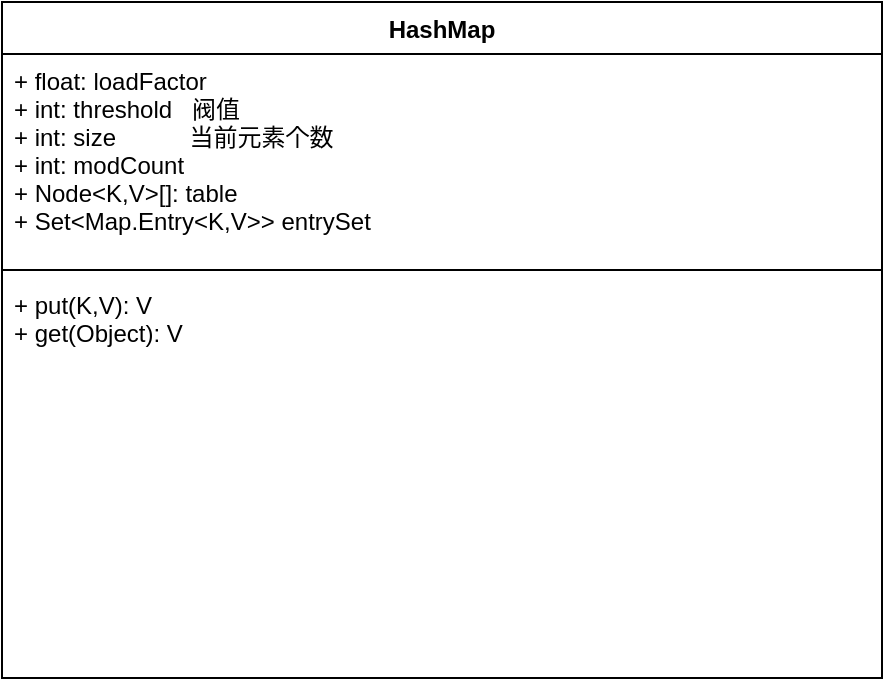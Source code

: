 <mxfile version="20.2.7" type="github" pages="3">
  <diagram id="oE2_1I7N5nSIbNqHSl13" name="UML">
    <mxGraphModel dx="1186" dy="653" grid="1" gridSize="10" guides="1" tooltips="1" connect="1" arrows="1" fold="1" page="1" pageScale="1" pageWidth="827" pageHeight="1169" math="0" shadow="0">
      <root>
        <mxCell id="0" />
        <mxCell id="1" parent="0" />
        <mxCell id="H5zos54c4SpsF4I4KSYb-1" value="HashMap" style="swimlane;fontStyle=1;align=center;verticalAlign=top;childLayout=stackLayout;horizontal=1;startSize=26;horizontalStack=0;resizeParent=1;resizeParentMax=0;resizeLast=0;collapsible=1;marginBottom=0;" parent="1" vertex="1">
          <mxGeometry x="330" y="290" width="440" height="338" as="geometry" />
        </mxCell>
        <mxCell id="H5zos54c4SpsF4I4KSYb-2" value="+ float: loadFactor&#xa;+ int: threshold   阀值&#xa;+ int: size           当前元素个数&#xa;+ int: modCount&#xa;+ Node&lt;K,V&gt;[]: table&#xa;+ Set&lt;Map.Entry&lt;K,V&gt;&gt; entrySet" style="text;strokeColor=none;fillColor=none;align=left;verticalAlign=top;spacingLeft=4;spacingRight=4;overflow=hidden;rotatable=0;points=[[0,0.5],[1,0.5]];portConstraint=eastwest;" parent="H5zos54c4SpsF4I4KSYb-1" vertex="1">
          <mxGeometry y="26" width="440" height="104" as="geometry" />
        </mxCell>
        <mxCell id="H5zos54c4SpsF4I4KSYb-3" value="" style="line;strokeWidth=1;fillColor=none;align=left;verticalAlign=middle;spacingTop=-1;spacingLeft=3;spacingRight=3;rotatable=0;labelPosition=right;points=[];portConstraint=eastwest;" parent="H5zos54c4SpsF4I4KSYb-1" vertex="1">
          <mxGeometry y="130" width="440" height="8" as="geometry" />
        </mxCell>
        <mxCell id="H5zos54c4SpsF4I4KSYb-4" value="+ put(K,V): V&#xa;+ get(Object): V " style="text;strokeColor=none;fillColor=none;align=left;verticalAlign=top;spacingLeft=4;spacingRight=4;overflow=hidden;rotatable=0;points=[[0,0.5],[1,0.5]];portConstraint=eastwest;" parent="H5zos54c4SpsF4I4KSYb-1" vertex="1">
          <mxGeometry y="138" width="440" height="200" as="geometry" />
        </mxCell>
      </root>
    </mxGraphModel>
  </diagram>
  <diagram id="g6DwlqotJYV2SGOiSlwl" name="putVal">
    <mxGraphModel dx="2013" dy="653" grid="1" gridSize="10" guides="1" tooltips="1" connect="1" arrows="1" fold="1" page="1" pageScale="1" pageWidth="827" pageHeight="1169" math="0" shadow="0">
      <root>
        <mxCell id="0" />
        <mxCell id="1" parent="0" />
        <mxCell id="I7VolOuyJf7Wvv-ecBtf-3" style="edgeStyle=orthogonalEdgeStyle;rounded=0;orthogonalLoop=1;jettySize=auto;html=1;entryX=0.5;entryY=0;entryDx=0;entryDy=0;" edge="1" parent="1" source="L0MCmPdgNGlEuRcipLMO-1" target="I7VolOuyJf7Wvv-ecBtf-1">
          <mxGeometry relative="1" as="geometry" />
        </mxCell>
        <mxCell id="L0MCmPdgNGlEuRcipLMO-1" value="start" style="whiteSpace=wrap;html=1;" parent="1" vertex="1">
          <mxGeometry x="350" y="150" width="120" height="60" as="geometry" />
        </mxCell>
        <mxCell id="I7VolOuyJf7Wvv-ecBtf-4" style="edgeStyle=orthogonalEdgeStyle;rounded=0;orthogonalLoop=1;jettySize=auto;html=1;entryX=0.5;entryY=0;entryDx=0;entryDy=0;" edge="1" parent="1" source="I7VolOuyJf7Wvv-ecBtf-1" target="I7VolOuyJf7Wvv-ecBtf-2">
          <mxGeometry relative="1" as="geometry" />
        </mxCell>
        <mxCell id="I7VolOuyJf7Wvv-ecBtf-5" value="否" style="edgeLabel;html=1;align=center;verticalAlign=middle;resizable=0;points=[];" vertex="1" connectable="0" parent="I7VolOuyJf7Wvv-ecBtf-4">
          <mxGeometry x="-0.032" y="3" relative="1" as="geometry">
            <mxPoint as="offset" />
          </mxGeometry>
        </mxCell>
        <mxCell id="I7VolOuyJf7Wvv-ecBtf-7" style="edgeStyle=orthogonalEdgeStyle;rounded=0;orthogonalLoop=1;jettySize=auto;html=1;entryX=0.5;entryY=0;entryDx=0;entryDy=0;" edge="1" parent="1" source="I7VolOuyJf7Wvv-ecBtf-1" target="I7VolOuyJf7Wvv-ecBtf-6">
          <mxGeometry relative="1" as="geometry" />
        </mxCell>
        <mxCell id="I7VolOuyJf7Wvv-ecBtf-22" value="是" style="edgeLabel;html=1;align=center;verticalAlign=middle;resizable=0;points=[];" vertex="1" connectable="0" parent="I7VolOuyJf7Wvv-ecBtf-7">
          <mxGeometry x="-0.375" relative="1" as="geometry">
            <mxPoint as="offset" />
          </mxGeometry>
        </mxCell>
        <mxCell id="I7VolOuyJf7Wvv-ecBtf-1" value="是否已初始化" style="rhombus;whiteSpace=wrap;html=1;" vertex="1" parent="1">
          <mxGeometry x="350" y="290" width="120" height="100" as="geometry" />
        </mxCell>
        <mxCell id="I7VolOuyJf7Wvv-ecBtf-8" style="edgeStyle=orthogonalEdgeStyle;rounded=0;orthogonalLoop=1;jettySize=auto;html=1;entryX=0;entryY=0.5;entryDx=0;entryDy=0;" edge="1" parent="1" source="I7VolOuyJf7Wvv-ecBtf-2" target="I7VolOuyJf7Wvv-ecBtf-6">
          <mxGeometry relative="1" as="geometry" />
        </mxCell>
        <mxCell id="I7VolOuyJf7Wvv-ecBtf-2" value="resize()&lt;br&gt;初始化" style="whiteSpace=wrap;html=1;" vertex="1" parent="1">
          <mxGeometry x="100" y="450" width="120" height="60" as="geometry" />
        </mxCell>
        <mxCell id="I7VolOuyJf7Wvv-ecBtf-13" style="edgeStyle=orthogonalEdgeStyle;rounded=0;orthogonalLoop=1;jettySize=auto;html=1;" edge="1" parent="1" source="I7VolOuyJf7Wvv-ecBtf-6" target="I7VolOuyJf7Wvv-ecBtf-9">
          <mxGeometry relative="1" as="geometry" />
        </mxCell>
        <mxCell id="I7VolOuyJf7Wvv-ecBtf-21" value="是" style="edgeLabel;html=1;align=center;verticalAlign=middle;resizable=0;points=[];" vertex="1" connectable="0" parent="I7VolOuyJf7Wvv-ecBtf-13">
          <mxGeometry x="-0.145" y="4" relative="1" as="geometry">
            <mxPoint y="1" as="offset" />
          </mxGeometry>
        </mxCell>
        <mxCell id="I7VolOuyJf7Wvv-ecBtf-26" style="edgeStyle=orthogonalEdgeStyle;rounded=0;orthogonalLoop=1;jettySize=auto;html=1;entryX=0.5;entryY=0;entryDx=0;entryDy=0;fontFamily=Helvetica;fontSize=12;fontColor=default;" edge="1" parent="1" source="I7VolOuyJf7Wvv-ecBtf-6" target="I7VolOuyJf7Wvv-ecBtf-23">
          <mxGeometry relative="1" as="geometry" />
        </mxCell>
        <mxCell id="I7VolOuyJf7Wvv-ecBtf-27" value="否" style="edgeLabel;html=1;align=center;verticalAlign=middle;resizable=0;points=[];fontSize=12;fontFamily=Helvetica;fontColor=default;" vertex="1" connectable="0" parent="I7VolOuyJf7Wvv-ecBtf-26">
          <mxGeometry x="0.069" y="3" relative="1" as="geometry">
            <mxPoint y="1" as="offset" />
          </mxGeometry>
        </mxCell>
        <mxCell id="I7VolOuyJf7Wvv-ecBtf-6" value="根据hash值找到该槽位的头节点p是否为空值" style="rhombus;whiteSpace=wrap;html=1;" vertex="1" parent="1">
          <mxGeometry x="350" y="430" width="120" height="100" as="geometry" />
        </mxCell>
        <mxCell id="I7VolOuyJf7Wvv-ecBtf-14" style="edgeStyle=orthogonalEdgeStyle;rounded=0;orthogonalLoop=1;jettySize=auto;html=1;" edge="1" parent="1" source="I7VolOuyJf7Wvv-ecBtf-9" target="I7VolOuyJf7Wvv-ecBtf-10">
          <mxGeometry relative="1" as="geometry" />
        </mxCell>
        <mxCell id="I7VolOuyJf7Wvv-ecBtf-9" value="构建节点，把该槽位头节点设置为该节点" style="whiteSpace=wrap;html=1;" vertex="1" parent="1">
          <mxGeometry x="660" y="450" width="120" height="60" as="geometry" />
        </mxCell>
        <mxCell id="I7VolOuyJf7Wvv-ecBtf-15" style="edgeStyle=orthogonalEdgeStyle;rounded=0;orthogonalLoop=1;jettySize=auto;html=1;" edge="1" parent="1" source="I7VolOuyJf7Wvv-ecBtf-10" target="I7VolOuyJf7Wvv-ecBtf-11">
          <mxGeometry relative="1" as="geometry" />
        </mxCell>
        <mxCell id="I7VolOuyJf7Wvv-ecBtf-10" value="++modCount&lt;br&gt;++size" style="whiteSpace=wrap;html=1;" vertex="1" parent="1">
          <mxGeometry x="660" y="650" width="120" height="60" as="geometry" />
        </mxCell>
        <mxCell id="I7VolOuyJf7Wvv-ecBtf-16" style="edgeStyle=orthogonalEdgeStyle;rounded=0;orthogonalLoop=1;jettySize=auto;html=1;entryX=0.5;entryY=0;entryDx=0;entryDy=0;" edge="1" parent="1" source="I7VolOuyJf7Wvv-ecBtf-11" target="I7VolOuyJf7Wvv-ecBtf-12">
          <mxGeometry relative="1" as="geometry" />
        </mxCell>
        <mxCell id="I7VolOuyJf7Wvv-ecBtf-11" value="当前元素总数大于阀值&lt;br&gt;size&amp;gt;threshold" style="rhombus;whiteSpace=wrap;html=1;" vertex="1" parent="1">
          <mxGeometry x="660" y="800" width="120" height="100" as="geometry" />
        </mxCell>
        <mxCell id="I7VolOuyJf7Wvv-ecBtf-18" style="edgeStyle=orthogonalEdgeStyle;rounded=0;orthogonalLoop=1;jettySize=auto;html=1;entryX=0.5;entryY=0;entryDx=0;entryDy=0;" edge="1" parent="1" source="I7VolOuyJf7Wvv-ecBtf-12" target="I7VolOuyJf7Wvv-ecBtf-17">
          <mxGeometry relative="1" as="geometry" />
        </mxCell>
        <mxCell id="I7VolOuyJf7Wvv-ecBtf-12" value="resize()&lt;br&gt;扩容" style="whiteSpace=wrap;html=1;" vertex="1" parent="1">
          <mxGeometry x="660" y="1020" width="120" height="60" as="geometry" />
        </mxCell>
        <mxCell id="I7VolOuyJf7Wvv-ecBtf-20" style="edgeStyle=orthogonalEdgeStyle;rounded=0;orthogonalLoop=1;jettySize=auto;html=1;entryX=0.5;entryY=0;entryDx=0;entryDy=0;" edge="1" parent="1" source="I7VolOuyJf7Wvv-ecBtf-17" target="I7VolOuyJf7Wvv-ecBtf-19">
          <mxGeometry relative="1" as="geometry" />
        </mxCell>
        <mxCell id="I7VolOuyJf7Wvv-ecBtf-17" value="afterNodeInsertion&lt;br&gt;插入节点后处理回调，在HashMap中没有覆盖该方法。" style="whiteSpace=wrap;html=1;" vertex="1" parent="1">
          <mxGeometry x="660" y="1210" width="120" height="60" as="geometry" />
        </mxCell>
        <mxCell id="I7VolOuyJf7Wvv-ecBtf-76" style="edgeStyle=orthogonalEdgeStyle;rounded=0;orthogonalLoop=1;jettySize=auto;html=1;entryX=1;entryY=0.5;entryDx=0;entryDy=0;fontFamily=Helvetica;fontSize=12;fontColor=default;" edge="1" parent="1" source="I7VolOuyJf7Wvv-ecBtf-19" target="I7VolOuyJf7Wvv-ecBtf-74">
          <mxGeometry relative="1" as="geometry">
            <Array as="points">
              <mxPoint x="720" y="2080" />
            </Array>
          </mxGeometry>
        </mxCell>
        <mxCell id="I7VolOuyJf7Wvv-ecBtf-19" value="返回null" style="whiteSpace=wrap;html=1;" vertex="1" parent="1">
          <mxGeometry x="660" y="1430" width="120" height="60" as="geometry" />
        </mxCell>
        <mxCell id="I7VolOuyJf7Wvv-ecBtf-28" style="edgeStyle=orthogonalEdgeStyle;rounded=0;orthogonalLoop=1;jettySize=auto;html=1;fontFamily=Helvetica;fontSize=12;fontColor=default;entryX=0.5;entryY=0;entryDx=0;entryDy=0;" edge="1" parent="1" source="I7VolOuyJf7Wvv-ecBtf-23" target="I7VolOuyJf7Wvv-ecBtf-53">
          <mxGeometry relative="1" as="geometry">
            <mxPoint x="20" y="710" as="targetPoint" />
          </mxGeometry>
        </mxCell>
        <mxCell id="I7VolOuyJf7Wvv-ecBtf-30" value="是" style="edgeLabel;html=1;align=center;verticalAlign=middle;resizable=0;points=[];fontSize=12;fontFamily=Helvetica;fontColor=default;" vertex="1" connectable="0" parent="I7VolOuyJf7Wvv-ecBtf-28">
          <mxGeometry x="-0.271" y="-2" relative="1" as="geometry">
            <mxPoint as="offset" />
          </mxGeometry>
        </mxCell>
        <mxCell id="I7VolOuyJf7Wvv-ecBtf-31" style="edgeStyle=orthogonalEdgeStyle;rounded=0;orthogonalLoop=1;jettySize=auto;html=1;entryX=0.5;entryY=0;entryDx=0;entryDy=0;fontFamily=Helvetica;fontSize=12;fontColor=default;" edge="1" parent="1" source="I7VolOuyJf7Wvv-ecBtf-23" target="I7VolOuyJf7Wvv-ecBtf-32">
          <mxGeometry relative="1" as="geometry">
            <mxPoint x="361.5" y="960" as="targetPoint" />
          </mxGeometry>
        </mxCell>
        <mxCell id="I7VolOuyJf7Wvv-ecBtf-34" value="否" style="edgeLabel;html=1;align=center;verticalAlign=middle;resizable=0;points=[];fontSize=12;fontFamily=Helvetica;fontColor=default;" vertex="1" connectable="0" parent="I7VolOuyJf7Wvv-ecBtf-31">
          <mxGeometry x="-0.17" y="1" relative="1" as="geometry">
            <mxPoint as="offset" />
          </mxGeometry>
        </mxCell>
        <mxCell id="I7VolOuyJf7Wvv-ecBtf-23" value="p节点的hash和equals判断是否和插入值的key都相等" style="rhombus;whiteSpace=wrap;html=1;" vertex="1" parent="1">
          <mxGeometry x="350" y="660" width="120" height="100" as="geometry" />
        </mxCell>
        <mxCell id="I7VolOuyJf7Wvv-ecBtf-44" value="否" style="edgeStyle=orthogonalEdgeStyle;rounded=0;orthogonalLoop=1;jettySize=auto;html=1;entryX=0.5;entryY=0;entryDx=0;entryDy=0;fontFamily=Helvetica;fontSize=12;fontColor=default;" edge="1" parent="1" source="I7VolOuyJf7Wvv-ecBtf-32" target="I7VolOuyJf7Wvv-ecBtf-35">
          <mxGeometry relative="1" as="geometry" />
        </mxCell>
        <mxCell id="I7VolOuyJf7Wvv-ecBtf-78" style="edgeStyle=orthogonalEdgeStyle;rounded=0;orthogonalLoop=1;jettySize=auto;html=1;entryX=1;entryY=0.5;entryDx=0;entryDy=0;fontFamily=Helvetica;fontSize=12;fontColor=default;" edge="1" parent="1" source="I7VolOuyJf7Wvv-ecBtf-32" target="I7VolOuyJf7Wvv-ecBtf-77">
          <mxGeometry relative="1" as="geometry" />
        </mxCell>
        <mxCell id="I7VolOuyJf7Wvv-ecBtf-79" value="是" style="edgeLabel;html=1;align=center;verticalAlign=middle;resizable=0;points=[];fontSize=12;fontFamily=Helvetica;fontColor=default;" vertex="1" connectable="0" parent="I7VolOuyJf7Wvv-ecBtf-78">
          <mxGeometry x="0.157" relative="1" as="geometry">
            <mxPoint as="offset" />
          </mxGeometry>
        </mxCell>
        <mxCell id="I7VolOuyJf7Wvv-ecBtf-32" value="p节点类型是否为树节点类型" style="rhombus;whiteSpace=wrap;html=1;" vertex="1" parent="1">
          <mxGeometry x="350" y="860" width="120" height="100" as="geometry" />
        </mxCell>
        <mxCell id="I7VolOuyJf7Wvv-ecBtf-45" style="edgeStyle=orthogonalEdgeStyle;rounded=0;orthogonalLoop=1;jettySize=auto;html=1;entryX=0.5;entryY=0;entryDx=0;entryDy=0;fontFamily=Helvetica;fontSize=12;fontColor=default;" edge="1" parent="1" source="I7VolOuyJf7Wvv-ecBtf-35" target="I7VolOuyJf7Wvv-ecBtf-37">
          <mxGeometry relative="1" as="geometry" />
        </mxCell>
        <mxCell id="I7VolOuyJf7Wvv-ecBtf-35" value="取p的下一节点next，记录为e，并记录链长度binCount" style="whiteSpace=wrap;html=1;fontFamily=Helvetica;fontSize=12;fontColor=default;" vertex="1" parent="1">
          <mxGeometry x="350" y="1030" width="120" height="60" as="geometry" />
        </mxCell>
        <mxCell id="I7VolOuyJf7Wvv-ecBtf-41" style="edgeStyle=orthogonalEdgeStyle;rounded=0;orthogonalLoop=1;jettySize=auto;html=1;entryX=0.5;entryY=0;entryDx=0;entryDy=0;fontFamily=Helvetica;fontSize=12;fontColor=default;" edge="1" parent="1" source="I7VolOuyJf7Wvv-ecBtf-37" target="I7VolOuyJf7Wvv-ecBtf-38">
          <mxGeometry relative="1" as="geometry" />
        </mxCell>
        <mxCell id="I7VolOuyJf7Wvv-ecBtf-43" value="是" style="edgeLabel;html=1;align=center;verticalAlign=middle;resizable=0;points=[];fontSize=12;fontFamily=Helvetica;fontColor=default;" vertex="1" connectable="0" parent="I7VolOuyJf7Wvv-ecBtf-41">
          <mxGeometry x="-0.136" y="-1" relative="1" as="geometry">
            <mxPoint y="1" as="offset" />
          </mxGeometry>
        </mxCell>
        <mxCell id="I7VolOuyJf7Wvv-ecBtf-50" style="edgeStyle=orthogonalEdgeStyle;rounded=0;orthogonalLoop=1;jettySize=auto;html=1;entryX=1;entryY=0.5;entryDx=0;entryDy=0;fontFamily=Helvetica;fontSize=12;fontColor=default;" edge="1" parent="1" source="I7VolOuyJf7Wvv-ecBtf-37" target="I7VolOuyJf7Wvv-ecBtf-49">
          <mxGeometry relative="1" as="geometry" />
        </mxCell>
        <mxCell id="I7VolOuyJf7Wvv-ecBtf-51" value="否" style="edgeLabel;html=1;align=center;verticalAlign=middle;resizable=0;points=[];fontSize=12;fontFamily=Helvetica;fontColor=default;" vertex="1" connectable="0" parent="I7VolOuyJf7Wvv-ecBtf-50">
          <mxGeometry x="-0.182" y="1" relative="1" as="geometry">
            <mxPoint as="offset" />
          </mxGeometry>
        </mxCell>
        <mxCell id="I7VolOuyJf7Wvv-ecBtf-37" value="e为空节点" style="rhombus;whiteSpace=wrap;html=1;" vertex="1" parent="1">
          <mxGeometry x="350" y="1180" width="120" height="100" as="geometry" />
        </mxCell>
        <mxCell id="I7VolOuyJf7Wvv-ecBtf-42" style="edgeStyle=orthogonalEdgeStyle;rounded=0;orthogonalLoop=1;jettySize=auto;html=1;fontFamily=Helvetica;fontSize=12;fontColor=default;" edge="1" parent="1" source="I7VolOuyJf7Wvv-ecBtf-38" target="I7VolOuyJf7Wvv-ecBtf-39">
          <mxGeometry relative="1" as="geometry" />
        </mxCell>
        <mxCell id="I7VolOuyJf7Wvv-ecBtf-38" value="用插入的key，value构造一个节点，并把该节点赋值给p的next，即添加到链尾" style="whiteSpace=wrap;html=1;fontFamily=Helvetica;fontSize=12;fontColor=default;" vertex="1" parent="1">
          <mxGeometry x="350" y="1390" width="120" height="60" as="geometry" />
        </mxCell>
        <mxCell id="I7VolOuyJf7Wvv-ecBtf-47" style="edgeStyle=orthogonalEdgeStyle;rounded=0;orthogonalLoop=1;jettySize=auto;html=1;entryX=0.5;entryY=0;entryDx=0;entryDy=0;fontFamily=Helvetica;fontSize=12;fontColor=default;" edge="1" parent="1" source="I7VolOuyJf7Wvv-ecBtf-39" target="I7VolOuyJf7Wvv-ecBtf-46">
          <mxGeometry relative="1" as="geometry" />
        </mxCell>
        <mxCell id="I7VolOuyJf7Wvv-ecBtf-48" value="是" style="edgeLabel;html=1;align=center;verticalAlign=middle;resizable=0;points=[];fontSize=12;fontFamily=Helvetica;fontColor=default;" vertex="1" connectable="0" parent="I7VolOuyJf7Wvv-ecBtf-47">
          <mxGeometry x="0.011" y="4" relative="1" as="geometry">
            <mxPoint y="1" as="offset" />
          </mxGeometry>
        </mxCell>
        <mxCell id="I7VolOuyJf7Wvv-ecBtf-71" style="edgeStyle=orthogonalEdgeStyle;rounded=0;orthogonalLoop=1;jettySize=auto;html=1;entryX=1;entryY=0.5;entryDx=0;entryDy=0;fontFamily=Helvetica;fontSize=12;fontColor=default;" edge="1" parent="1" source="I7VolOuyJf7Wvv-ecBtf-39" target="I7VolOuyJf7Wvv-ecBtf-60">
          <mxGeometry relative="1" as="geometry">
            <Array as="points">
              <mxPoint x="80" y="1570" />
              <mxPoint x="80" y="1410" />
            </Array>
          </mxGeometry>
        </mxCell>
        <mxCell id="I7VolOuyJf7Wvv-ecBtf-72" value="否" style="edgeLabel;html=1;align=center;verticalAlign=middle;resizable=0;points=[];fontSize=12;fontFamily=Helvetica;fontColor=default;" vertex="1" connectable="0" parent="I7VolOuyJf7Wvv-ecBtf-71">
          <mxGeometry x="-0.38" y="-2" relative="1" as="geometry">
            <mxPoint as="offset" />
          </mxGeometry>
        </mxCell>
        <mxCell id="I7VolOuyJf7Wvv-ecBtf-39" value="是否超出链长阀值&lt;br&gt;binCount&amp;gt;=TREEIFY_SHOLD - 1" style="rhombus;whiteSpace=wrap;html=1;" vertex="1" parent="1">
          <mxGeometry x="350" y="1520" width="120" height="100" as="geometry" />
        </mxCell>
        <mxCell id="I7VolOuyJf7Wvv-ecBtf-73" style="edgeStyle=orthogonalEdgeStyle;rounded=0;orthogonalLoop=1;jettySize=auto;html=1;entryX=1;entryY=0.5;entryDx=0;entryDy=0;fontFamily=Helvetica;fontSize=12;fontColor=default;" edge="1" parent="1" source="I7VolOuyJf7Wvv-ecBtf-46" target="I7VolOuyJf7Wvv-ecBtf-60">
          <mxGeometry relative="1" as="geometry">
            <Array as="points">
              <mxPoint x="80" y="1740" />
              <mxPoint x="80" y="1410" />
            </Array>
          </mxGeometry>
        </mxCell>
        <mxCell id="I7VolOuyJf7Wvv-ecBtf-46" value="将该链重构成红黑树" style="whiteSpace=wrap;html=1;fontFamily=Helvetica;fontSize=12;fontColor=default;" vertex="1" parent="1">
          <mxGeometry x="350" y="1710" width="120" height="60" as="geometry" />
        </mxCell>
        <mxCell id="I7VolOuyJf7Wvv-ecBtf-54" style="edgeStyle=orthogonalEdgeStyle;rounded=0;orthogonalLoop=1;jettySize=auto;html=1;entryX=1;entryY=0.5;entryDx=0;entryDy=0;fontFamily=Helvetica;fontSize=12;fontColor=default;" edge="1" parent="1" source="I7VolOuyJf7Wvv-ecBtf-49" target="I7VolOuyJf7Wvv-ecBtf-60">
          <mxGeometry relative="1" as="geometry" />
        </mxCell>
        <mxCell id="I7VolOuyJf7Wvv-ecBtf-55" value="是" style="edgeLabel;html=1;align=center;verticalAlign=middle;resizable=0;points=[];fontSize=12;fontFamily=Helvetica;fontColor=default;" vertex="1" connectable="0" parent="I7VolOuyJf7Wvv-ecBtf-54">
          <mxGeometry x="0.089" y="-2" relative="1" as="geometry">
            <mxPoint as="offset" />
          </mxGeometry>
        </mxCell>
        <mxCell id="I7VolOuyJf7Wvv-ecBtf-81" style="edgeStyle=orthogonalEdgeStyle;rounded=0;orthogonalLoop=1;jettySize=auto;html=1;exitX=0.5;exitY=0;exitDx=0;exitDy=0;entryX=0.5;entryY=1;entryDx=0;entryDy=0;fontFamily=Helvetica;fontSize=12;fontColor=default;" edge="1" parent="1" source="I7VolOuyJf7Wvv-ecBtf-49" target="I7VolOuyJf7Wvv-ecBtf-80">
          <mxGeometry relative="1" as="geometry" />
        </mxCell>
        <mxCell id="I7VolOuyJf7Wvv-ecBtf-83" value="否" style="edgeLabel;html=1;align=center;verticalAlign=middle;resizable=0;points=[];fontSize=12;fontFamily=Helvetica;fontColor=default;" vertex="1" connectable="0" parent="I7VolOuyJf7Wvv-ecBtf-81">
          <mxGeometry x="0.2" y="1" relative="1" as="geometry">
            <mxPoint as="offset" />
          </mxGeometry>
        </mxCell>
        <mxCell id="I7VolOuyJf7Wvv-ecBtf-49" value="e节点的hash和equals判断是否和插入值的key都相等" style="rhombus;whiteSpace=wrap;html=1;" vertex="1" parent="1">
          <mxGeometry x="120" y="1180" width="120" height="100" as="geometry" />
        </mxCell>
        <mxCell id="I7VolOuyJf7Wvv-ecBtf-63" style="edgeStyle=orthogonalEdgeStyle;rounded=0;orthogonalLoop=1;jettySize=auto;html=1;fontFamily=Helvetica;fontSize=12;fontColor=default;" edge="1" parent="1" source="I7VolOuyJf7Wvv-ecBtf-53" target="I7VolOuyJf7Wvv-ecBtf-60">
          <mxGeometry relative="1" as="geometry" />
        </mxCell>
        <mxCell id="I7VolOuyJf7Wvv-ecBtf-53" value="将该节点记录为e" style="whiteSpace=wrap;html=1;fontFamily=Helvetica;fontSize=12;fontColor=default;" vertex="1" parent="1">
          <mxGeometry x="-110" y="810" width="120" height="60" as="geometry" />
        </mxCell>
        <mxCell id="I7VolOuyJf7Wvv-ecBtf-64" style="edgeStyle=orthogonalEdgeStyle;rounded=0;orthogonalLoop=1;jettySize=auto;html=1;entryX=0.5;entryY=0;entryDx=0;entryDy=0;fontFamily=Helvetica;fontSize=12;fontColor=default;" edge="1" parent="1" source="I7VolOuyJf7Wvv-ecBtf-60" target="I7VolOuyJf7Wvv-ecBtf-62">
          <mxGeometry relative="1" as="geometry" />
        </mxCell>
        <mxCell id="I7VolOuyJf7Wvv-ecBtf-67" value="否" style="edgeLabel;html=1;align=center;verticalAlign=middle;resizable=0;points=[];fontSize=12;fontFamily=Helvetica;fontColor=default;" vertex="1" connectable="0" parent="I7VolOuyJf7Wvv-ecBtf-64">
          <mxGeometry x="0.017" y="-1" relative="1" as="geometry">
            <mxPoint as="offset" />
          </mxGeometry>
        </mxCell>
        <mxCell id="I7VolOuyJf7Wvv-ecBtf-69" style="edgeStyle=orthogonalEdgeStyle;rounded=0;orthogonalLoop=1;jettySize=auto;html=1;fontFamily=Helvetica;fontSize=12;fontColor=default;entryX=0;entryY=0.5;entryDx=0;entryDy=0;" edge="1" parent="1" source="I7VolOuyJf7Wvv-ecBtf-60" target="I7VolOuyJf7Wvv-ecBtf-10">
          <mxGeometry relative="1" as="geometry">
            <mxPoint x="600" y="980" as="targetPoint" />
            <Array as="points">
              <mxPoint x="-50" y="1470" />
              <mxPoint x="610" y="1470" />
              <mxPoint x="610" y="680" />
            </Array>
          </mxGeometry>
        </mxCell>
        <mxCell id="I7VolOuyJf7Wvv-ecBtf-70" value="是" style="edgeLabel;html=1;align=center;verticalAlign=middle;resizable=0;points=[];fontSize=12;fontFamily=Helvetica;fontColor=default;" vertex="1" connectable="0" parent="I7VolOuyJf7Wvv-ecBtf-69">
          <mxGeometry x="-0.666" relative="1" as="geometry">
            <mxPoint y="1" as="offset" />
          </mxGeometry>
        </mxCell>
        <mxCell id="I7VolOuyJf7Wvv-ecBtf-60" value="e是否为空节点" style="rhombus;whiteSpace=wrap;html=1;" vertex="1" parent="1">
          <mxGeometry x="-110" y="1360" width="120" height="100" as="geometry" />
        </mxCell>
        <mxCell id="I7VolOuyJf7Wvv-ecBtf-66" style="edgeStyle=orthogonalEdgeStyle;rounded=0;orthogonalLoop=1;jettySize=auto;html=1;entryX=0.5;entryY=0;entryDx=0;entryDy=0;fontFamily=Helvetica;fontSize=12;fontColor=default;" edge="1" parent="1" source="I7VolOuyJf7Wvv-ecBtf-62" target="I7VolOuyJf7Wvv-ecBtf-65">
          <mxGeometry relative="1" as="geometry" />
        </mxCell>
        <mxCell id="I7VolOuyJf7Wvv-ecBtf-68" value="符合" style="edgeLabel;html=1;align=center;verticalAlign=middle;resizable=0;points=[];fontSize=12;fontFamily=Helvetica;fontColor=default;" vertex="1" connectable="0" parent="I7VolOuyJf7Wvv-ecBtf-66">
          <mxGeometry x="-0.263" y="3" relative="1" as="geometry">
            <mxPoint as="offset" />
          </mxGeometry>
        </mxCell>
        <mxCell id="I7VolOuyJf7Wvv-ecBtf-62" value="e.value为空或onlyIfAbsent == false" style="rhombus;whiteSpace=wrap;html=1;" vertex="1" parent="1">
          <mxGeometry x="-110" y="1520" width="120" height="100" as="geometry" />
        </mxCell>
        <mxCell id="I7VolOuyJf7Wvv-ecBtf-75" style="edgeStyle=orthogonalEdgeStyle;rounded=0;orthogonalLoop=1;jettySize=auto;html=1;entryX=0;entryY=0.5;entryDx=0;entryDy=0;fontFamily=Helvetica;fontSize=12;fontColor=default;" edge="1" parent="1" source="I7VolOuyJf7Wvv-ecBtf-65" target="I7VolOuyJf7Wvv-ecBtf-74">
          <mxGeometry relative="1" as="geometry" />
        </mxCell>
        <mxCell id="I7VolOuyJf7Wvv-ecBtf-65" value="用value替换e.value&lt;br&gt;并返回旧的value值" style="whiteSpace=wrap;html=1;fontFamily=Helvetica;fontSize=12;fontColor=default;" vertex="1" parent="1">
          <mxGeometry x="-110" y="1700" width="120" height="60" as="geometry" />
        </mxCell>
        <mxCell id="I7VolOuyJf7Wvv-ecBtf-74" value="end" style="whiteSpace=wrap;html=1;fontFamily=Helvetica;fontSize=12;fontColor=default;" vertex="1" parent="1">
          <mxGeometry x="-30" y="2050" width="120" height="60" as="geometry" />
        </mxCell>
        <mxCell id="I7VolOuyJf7Wvv-ecBtf-84" style="edgeStyle=orthogonalEdgeStyle;rounded=0;orthogonalLoop=1;jettySize=auto;html=1;entryX=0.5;entryY=0;entryDx=0;entryDy=0;fontFamily=Helvetica;fontSize=12;fontColor=default;" edge="1" parent="1" source="I7VolOuyJf7Wvv-ecBtf-77" target="I7VolOuyJf7Wvv-ecBtf-60">
          <mxGeometry relative="1" as="geometry" />
        </mxCell>
        <mxCell id="I7VolOuyJf7Wvv-ecBtf-77" value="按红黑树节点的插入方式，并记录返回值为e" style="whiteSpace=wrap;html=1;fontFamily=Helvetica;fontSize=12;fontColor=default;" vertex="1" parent="1">
          <mxGeometry x="90" y="880" width="120" height="60" as="geometry" />
        </mxCell>
        <mxCell id="I7VolOuyJf7Wvv-ecBtf-82" style="edgeStyle=orthogonalEdgeStyle;rounded=0;orthogonalLoop=1;jettySize=auto;html=1;entryX=0;entryY=0.5;entryDx=0;entryDy=0;fontFamily=Helvetica;fontSize=12;fontColor=default;" edge="1" parent="1" source="I7VolOuyJf7Wvv-ecBtf-80" target="I7VolOuyJf7Wvv-ecBtf-35">
          <mxGeometry relative="1" as="geometry" />
        </mxCell>
        <mxCell id="I7VolOuyJf7Wvv-ecBtf-80" value="p=e" style="whiteSpace=wrap;html=1;fontFamily=Helvetica;fontSize=12;fontColor=default;" vertex="1" parent="1">
          <mxGeometry x="120" y="1030" width="120" height="60" as="geometry" />
        </mxCell>
      </root>
    </mxGraphModel>
  </diagram>
  <diagram id="euXci-Q9xNUGhIbNTdfW" name="resize扩容">
    <mxGraphModel dx="2013" dy="653" grid="1" gridSize="10" guides="1" tooltips="1" connect="1" arrows="1" fold="1" page="1" pageScale="1" pageWidth="827" pageHeight="1169" math="0" shadow="0">
      <root>
        <mxCell id="0" />
        <mxCell id="1" parent="0" />
        <mxCell id="-2UY0wz9JWXdvg5dUbAX-7" style="edgeStyle=orthogonalEdgeStyle;rounded=0;orthogonalLoop=1;jettySize=auto;html=1;fontFamily=Helvetica;fontSize=12;fontColor=default;" edge="1" parent="1" source="-2UY0wz9JWXdvg5dUbAX-1" target="-2UY0wz9JWXdvg5dUbAX-2">
          <mxGeometry relative="1" as="geometry" />
        </mxCell>
        <mxCell id="-2UY0wz9JWXdvg5dUbAX-1" value="start" style="whiteSpace=wrap;html=1;fontFamily=Helvetica;fontSize=12;fontColor=default;" vertex="1" parent="1">
          <mxGeometry x="390" y="70" width="120" height="60" as="geometry" />
        </mxCell>
        <mxCell id="-2UY0wz9JWXdvg5dUbAX-8" style="edgeStyle=orthogonalEdgeStyle;rounded=0;orthogonalLoop=1;jettySize=auto;html=1;entryX=0.5;entryY=0;entryDx=0;entryDy=0;fontFamily=Helvetica;fontSize=12;fontColor=default;" edge="1" parent="1" source="-2UY0wz9JWXdvg5dUbAX-2" target="-2UY0wz9JWXdvg5dUbAX-3">
          <mxGeometry relative="1" as="geometry" />
        </mxCell>
        <mxCell id="-2UY0wz9JWXdvg5dUbAX-2" value="记录旧table为oldTab&lt;br&gt;记录旧表的长度为oldCab&lt;br&gt;记录旧的阀值为oldThr&lt;br&gt;初始化新表长度newCap，新阀值newThr" style="whiteSpace=wrap;html=1;fontFamily=Helvetica;fontSize=12;fontColor=default;" vertex="1" parent="1">
          <mxGeometry x="330" y="220" width="240" height="60" as="geometry" />
        </mxCell>
        <mxCell id="-2UY0wz9JWXdvg5dUbAX-11" style="edgeStyle=orthogonalEdgeStyle;rounded=0;orthogonalLoop=1;jettySize=auto;html=1;entryX=1;entryY=0.5;entryDx=0;entryDy=0;fontFamily=Helvetica;fontSize=12;fontColor=default;" edge="1" parent="1" source="-2UY0wz9JWXdvg5dUbAX-3" target="-2UY0wz9JWXdvg5dUbAX-6">
          <mxGeometry relative="1" as="geometry" />
        </mxCell>
        <mxCell id="-2UY0wz9JWXdvg5dUbAX-12" value="不是" style="edgeLabel;html=1;align=center;verticalAlign=middle;resizable=0;points=[];fontSize=12;fontFamily=Helvetica;fontColor=default;" vertex="1" connectable="0" parent="-2UY0wz9JWXdvg5dUbAX-11">
          <mxGeometry x="-0.28" y="-1" relative="1" as="geometry">
            <mxPoint as="offset" />
          </mxGeometry>
        </mxCell>
        <mxCell id="-2UY0wz9JWXdvg5dUbAX-3" value="不是第一次初始化&lt;br&gt;oldTab &amp;gt; 0" style="rhombus;whiteSpace=wrap;html=1;fontFamily=Helvetica;fontSize=12;fontColor=default;" vertex="1" parent="1">
          <mxGeometry x="380" y="340" width="140" height="130" as="geometry" />
        </mxCell>
        <mxCell id="-2UY0wz9JWXdvg5dUbAX-13" style="edgeStyle=orthogonalEdgeStyle;rounded=0;orthogonalLoop=1;jettySize=auto;html=1;entryX=1;entryY=0.5;entryDx=0;entryDy=0;fontFamily=Helvetica;fontSize=12;fontColor=default;" edge="1" parent="1" source="-2UY0wz9JWXdvg5dUbAX-6" target="-2UY0wz9JWXdvg5dUbAX-9">
          <mxGeometry relative="1" as="geometry" />
        </mxCell>
        <mxCell id="-2UY0wz9JWXdvg5dUbAX-14" value="是" style="edgeLabel;html=1;align=center;verticalAlign=middle;resizable=0;points=[];fontSize=12;fontFamily=Helvetica;fontColor=default;" vertex="1" connectable="0" parent="-2UY0wz9JWXdvg5dUbAX-13">
          <mxGeometry x="0.3" y="-3" relative="1" as="geometry">
            <mxPoint as="offset" />
          </mxGeometry>
        </mxCell>
        <mxCell id="-2UY0wz9JWXdvg5dUbAX-15" style="edgeStyle=orthogonalEdgeStyle;rounded=0;orthogonalLoop=1;jettySize=auto;html=1;entryX=0.5;entryY=0;entryDx=0;entryDy=0;fontFamily=Helvetica;fontSize=12;fontColor=default;" edge="1" parent="1" source="-2UY0wz9JWXdvg5dUbAX-6" target="-2UY0wz9JWXdvg5dUbAX-10">
          <mxGeometry relative="1" as="geometry" />
        </mxCell>
        <mxCell id="-2UY0wz9JWXdvg5dUbAX-16" value="否" style="edgeLabel;html=1;align=center;verticalAlign=middle;resizable=0;points=[];fontSize=12;fontFamily=Helvetica;fontColor=default;" vertex="1" connectable="0" parent="-2UY0wz9JWXdvg5dUbAX-15">
          <mxGeometry x="-0.054" y="-3" relative="1" as="geometry">
            <mxPoint as="offset" />
          </mxGeometry>
        </mxCell>
        <mxCell id="-2UY0wz9JWXdvg5dUbAX-6" value="旧表长度大于等于限制的最大表长度" style="rhombus;whiteSpace=wrap;html=1;fontFamily=Helvetica;fontSize=12;fontColor=default;" vertex="1" parent="1">
          <mxGeometry x="140" y="340" width="140" height="130" as="geometry" />
        </mxCell>
        <mxCell id="-2UY0wz9JWXdvg5dUbAX-9" value="表的阀值设置为可取的最大值MAXIMUN_CAPACITY，返回旧表oldTab" style="whiteSpace=wrap;html=1;fontFamily=Helvetica;fontSize=12;fontColor=default;" vertex="1" parent="1">
          <mxGeometry x="-120" y="375" width="160" height="60" as="geometry" />
        </mxCell>
        <mxCell id="-2UY0wz9JWXdvg5dUbAX-20" style="edgeStyle=orthogonalEdgeStyle;rounded=0;orthogonalLoop=1;jettySize=auto;html=1;entryX=0.5;entryY=0;entryDx=0;entryDy=0;fontFamily=Helvetica;fontSize=12;fontColor=default;" edge="1" parent="1" source="-2UY0wz9JWXdvg5dUbAX-10" target="-2UY0wz9JWXdvg5dUbAX-18">
          <mxGeometry relative="1" as="geometry" />
        </mxCell>
        <mxCell id="-2UY0wz9JWXdvg5dUbAX-10" value="新表长度等于旧表长度的2倍&lt;br&gt;newCap = oldCap &amp;lt;&amp;lt; 1" style="whiteSpace=wrap;html=1;fontFamily=Helvetica;fontSize=12;fontColor=default;" vertex="1" parent="1">
          <mxGeometry x="130" y="580" width="160" height="60" as="geometry" />
        </mxCell>
        <mxCell id="-2UY0wz9JWXdvg5dUbAX-21" style="edgeStyle=orthogonalEdgeStyle;rounded=0;orthogonalLoop=1;jettySize=auto;html=1;entryX=0.552;entryY=0;entryDx=0;entryDy=0;entryPerimeter=0;fontFamily=Helvetica;fontSize=12;fontColor=default;" edge="1" parent="1" source="-2UY0wz9JWXdvg5dUbAX-18" target="-2UY0wz9JWXdvg5dUbAX-19">
          <mxGeometry relative="1" as="geometry" />
        </mxCell>
        <mxCell id="-2UY0wz9JWXdvg5dUbAX-22" value="符合" style="edgeLabel;html=1;align=center;verticalAlign=middle;resizable=0;points=[];fontSize=12;fontFamily=Helvetica;fontColor=default;" vertex="1" connectable="0" parent="-2UY0wz9JWXdvg5dUbAX-21">
          <mxGeometry x="-0.025" relative="1" as="geometry">
            <mxPoint as="offset" />
          </mxGeometry>
        </mxCell>
        <mxCell id="-2UY0wz9JWXdvg5dUbAX-18" value="新表长度小于最大表长度且旧表长度大于等于默认初始长度" style="rhombus;whiteSpace=wrap;html=1;fontFamily=Helvetica;fontSize=12;fontColor=default;" vertex="1" parent="1">
          <mxGeometry x="140" y="720" width="140" height="130" as="geometry" />
        </mxCell>
        <mxCell id="-2UY0wz9JWXdvg5dUbAX-19" value="新阀值为旧阀值的两倍&lt;br&gt;newThr = oldThr &amp;lt;&amp;lt; 1" style="whiteSpace=wrap;html=1;fontFamily=Helvetica;fontSize=12;fontColor=default;" vertex="1" parent="1">
          <mxGeometry x="130" y="930" width="145" height="60" as="geometry" />
        </mxCell>
      </root>
    </mxGraphModel>
  </diagram>
</mxfile>

